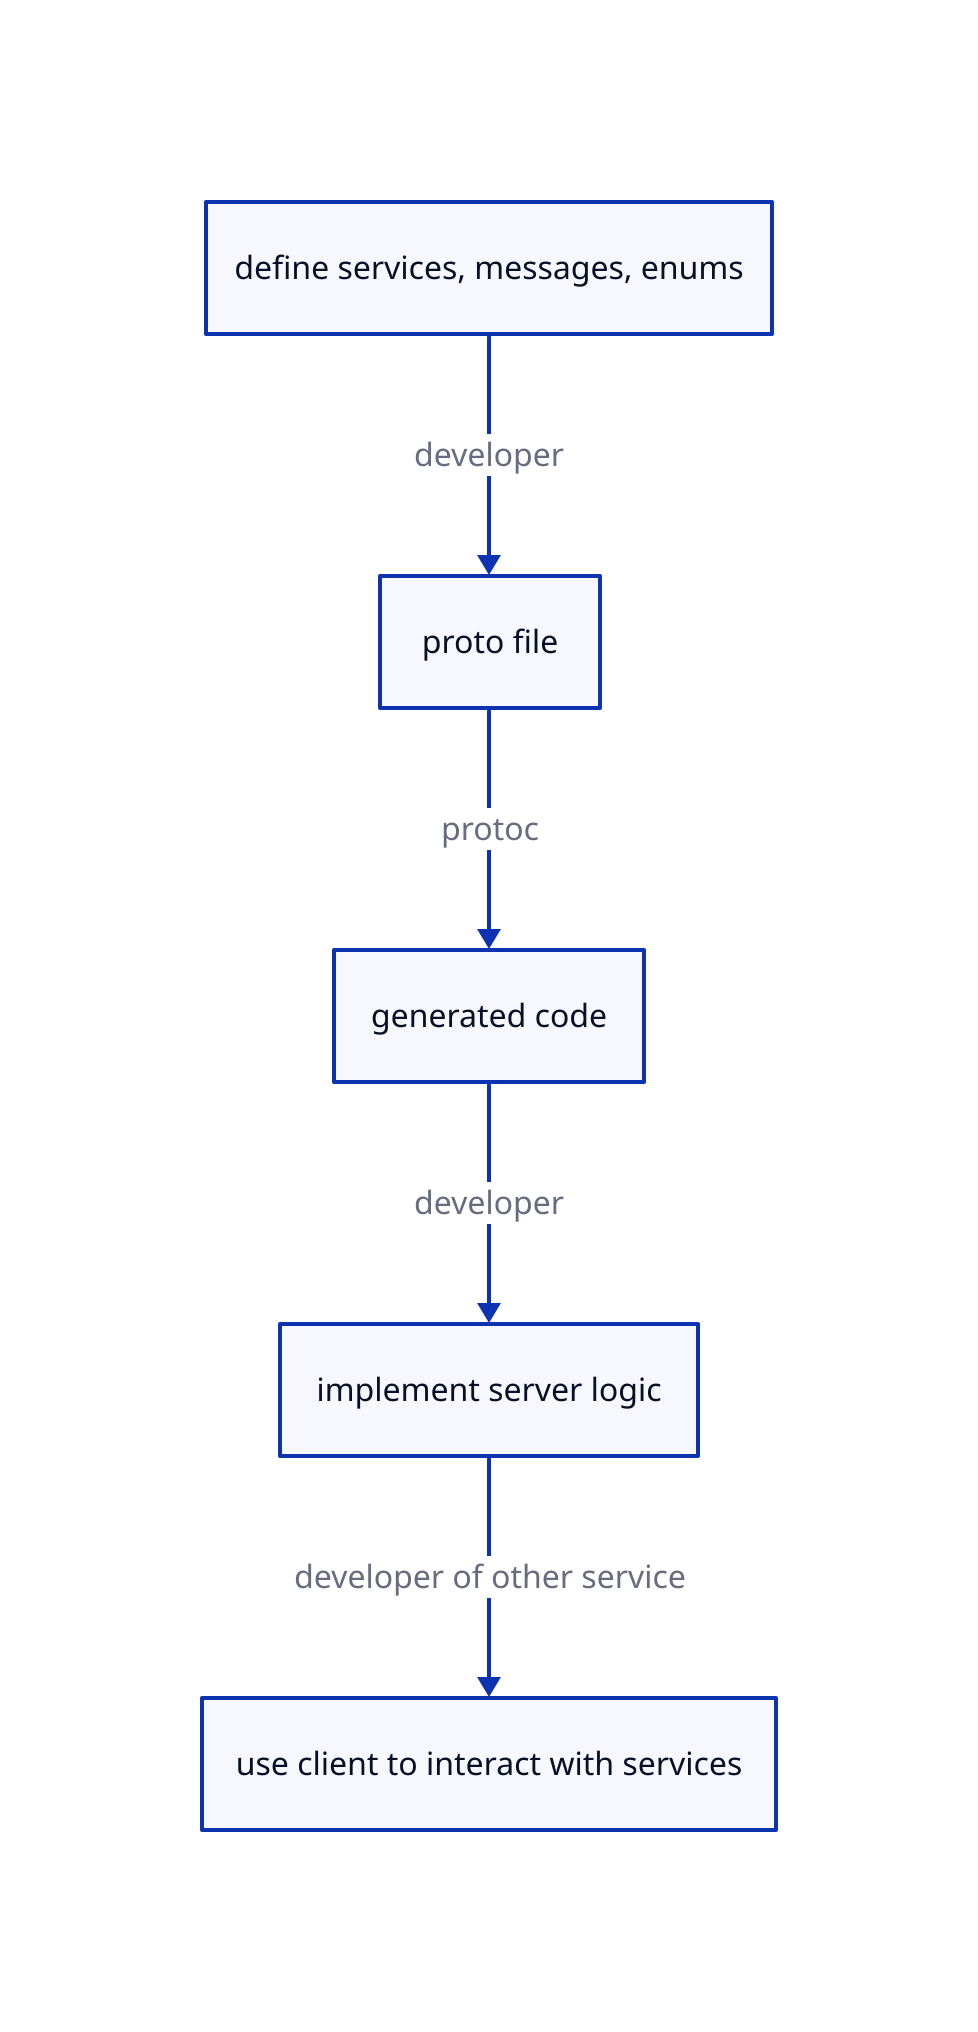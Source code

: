# d2 content/posts/2024/protobuf-workflow/workflow-legacy.d2 --sketch --theme 200 --pad=20 content/posts/2024/protobuf-workflow/workflow-legacy.svg

style: {
  fill: transparent
}

define services, messages, enums  -> proto file: developer

proto file -> generated code: protoc

Generated code -> implement server logic: developer
implement server logic -> use client to interact with services: developer of other service
